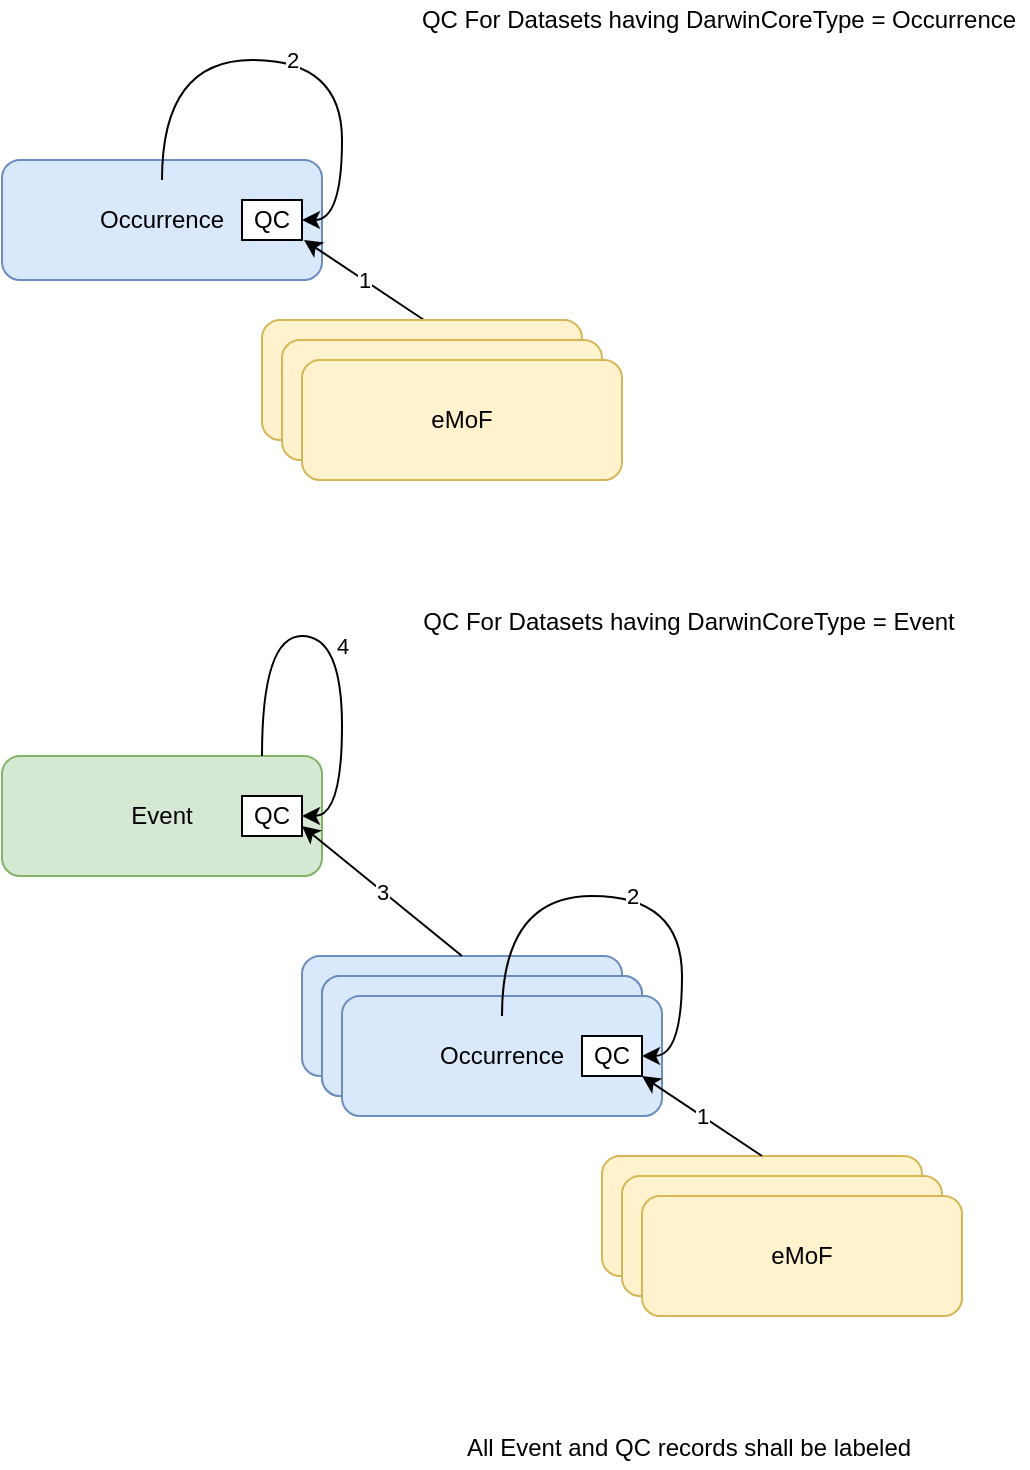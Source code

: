 <mxfile version="14.1.8" type="device"><diagram id="3iUc7P1tOcJ5PRQh-C9X" name="Pagina-1"><mxGraphModel dx="1448" dy="863" grid="1" gridSize="10" guides="1" tooltips="1" connect="1" arrows="1" fold="1" page="1" pageScale="1" pageWidth="827" pageHeight="1169" math="0" shadow="0"><root><mxCell id="0"/><mxCell id="1" parent="0"/><mxCell id="aqWv9l4tHjzbutNFdsZn-25" value="Occurrence" style="rounded=1;whiteSpace=wrap;html=1;fillColor=#dae8fc;strokeColor=#6c8ebf;" vertex="1" parent="1"><mxGeometry x="220" y="498" width="160" height="60" as="geometry"/></mxCell><mxCell id="aqWv9l4tHjzbutNFdsZn-2" value="Occurrence" style="rounded=1;whiteSpace=wrap;html=1;fillColor=#dae8fc;strokeColor=#6c8ebf;" vertex="1" parent="1"><mxGeometry x="70" y="100" width="160" height="60" as="geometry"/></mxCell><mxCell id="aqWv9l4tHjzbutNFdsZn-6" value="1" style="edgeStyle=none;rounded=0;orthogonalLoop=1;jettySize=auto;html=1;exitX=0.5;exitY=0;exitDx=0;exitDy=0;" edge="1" parent="1"><mxGeometry relative="1" as="geometry"><mxPoint x="281" y="180" as="sourcePoint"/><mxPoint x="221" y="140" as="targetPoint"/></mxGeometry></mxCell><mxCell id="aqWv9l4tHjzbutNFdsZn-1" value="eMoF" style="rounded=1;whiteSpace=wrap;html=1;fillColor=#fff2cc;strokeColor=#d6b656;" vertex="1" parent="1"><mxGeometry x="200" y="180" width="160" height="60" as="geometry"/></mxCell><mxCell id="aqWv9l4tHjzbutNFdsZn-3" value="QC" style="rounded=0;whiteSpace=wrap;html=1;" vertex="1" parent="1"><mxGeometry x="190" y="120" width="30" height="20" as="geometry"/></mxCell><mxCell id="aqWv9l4tHjzbutNFdsZn-7" style="edgeStyle=orthogonalEdgeStyle;curved=1;rounded=0;orthogonalLoop=1;jettySize=auto;html=1;entryX=1;entryY=0.5;entryDx=0;entryDy=0;" edge="1" parent="1" target="aqWv9l4tHjzbutNFdsZn-3"><mxGeometry relative="1" as="geometry"><mxPoint x="150" y="110" as="sourcePoint"/><Array as="points"><mxPoint x="150" y="50"/><mxPoint x="240" y="50"/><mxPoint x="240" y="130"/></Array></mxGeometry></mxCell><mxCell id="aqWv9l4tHjzbutNFdsZn-8" value="2" style="edgeLabel;html=1;align=center;verticalAlign=middle;resizable=0;points=[];" vertex="1" connectable="0" parent="aqWv9l4tHjzbutNFdsZn-7"><mxGeometry x="0.0" relative="1" as="geometry"><mxPoint as="offset"/></mxGeometry></mxCell><mxCell id="aqWv9l4tHjzbutNFdsZn-9" value="eMoF" style="rounded=1;whiteSpace=wrap;html=1;fillColor=#fff2cc;strokeColor=#d6b656;" vertex="1" parent="1"><mxGeometry x="210" y="190" width="160" height="60" as="geometry"/></mxCell><mxCell id="aqWv9l4tHjzbutNFdsZn-10" value="eMoF" style="rounded=1;whiteSpace=wrap;html=1;fillColor=#fff2cc;strokeColor=#d6b656;" vertex="1" parent="1"><mxGeometry x="220" y="200" width="160" height="60" as="geometry"/></mxCell><mxCell id="aqWv9l4tHjzbutNFdsZn-11" value="QC For Datasets having DarwinCoreType = Occurrence" style="text;html=1;resizable=0;autosize=1;align=center;verticalAlign=middle;points=[];fillColor=none;strokeColor=none;rounded=0;" vertex="1" parent="1"><mxGeometry x="273" y="20" width="310" height="20" as="geometry"/></mxCell><mxCell id="aqWv9l4tHjzbutNFdsZn-14" value="eMoF" style="rounded=1;whiteSpace=wrap;html=1;fillColor=#fff2cc;strokeColor=#d6b656;" vertex="1" parent="1"><mxGeometry x="370" y="598" width="160" height="60" as="geometry"/></mxCell><mxCell id="aqWv9l4tHjzbutNFdsZn-18" value="eMoF" style="rounded=1;whiteSpace=wrap;html=1;fillColor=#fff2cc;strokeColor=#d6b656;" vertex="1" parent="1"><mxGeometry x="380" y="608" width="160" height="60" as="geometry"/></mxCell><mxCell id="aqWv9l4tHjzbutNFdsZn-19" value="eMoF" style="rounded=1;whiteSpace=wrap;html=1;fillColor=#fff2cc;strokeColor=#d6b656;" vertex="1" parent="1"><mxGeometry x="390" y="618" width="160" height="60" as="geometry"/></mxCell><mxCell id="aqWv9l4tHjzbutNFdsZn-20" value="QC For Datasets having DarwinCoreType = Event" style="text;html=1;resizable=0;autosize=1;align=center;verticalAlign=middle;points=[];fillColor=none;strokeColor=none;rounded=0;" vertex="1" parent="1"><mxGeometry x="273" y="321" width="280" height="20" as="geometry"/></mxCell><mxCell id="aqWv9l4tHjzbutNFdsZn-21" value="Event" style="rounded=1;whiteSpace=wrap;html=1;fillColor=#d5e8d4;strokeColor=#82b366;" vertex="1" parent="1"><mxGeometry x="70" y="398" width="160" height="60" as="geometry"/></mxCell><mxCell id="aqWv9l4tHjzbutNFdsZn-22" value="QC" style="rounded=0;whiteSpace=wrap;html=1;" vertex="1" parent="1"><mxGeometry x="190" y="418" width="30" height="20" as="geometry"/></mxCell><mxCell id="aqWv9l4tHjzbutNFdsZn-23" value="Occurrence" style="rounded=1;whiteSpace=wrap;html=1;fillColor=#dae8fc;strokeColor=#6c8ebf;" vertex="1" parent="1"><mxGeometry x="230" y="508" width="160" height="60" as="geometry"/></mxCell><mxCell id="aqWv9l4tHjzbutNFdsZn-24" value="Occurrence" style="rounded=1;whiteSpace=wrap;html=1;fillColor=#dae8fc;strokeColor=#6c8ebf;" vertex="1" parent="1"><mxGeometry x="230" y="508" width="160" height="60" as="geometry"/></mxCell><mxCell id="aqWv9l4tHjzbutNFdsZn-12" value="Occurrence" style="rounded=1;whiteSpace=wrap;html=1;fillColor=#dae8fc;strokeColor=#6c8ebf;" vertex="1" parent="1"><mxGeometry x="240" y="518" width="160" height="60" as="geometry"/></mxCell><mxCell id="aqWv9l4tHjzbutNFdsZn-16" style="edgeStyle=orthogonalEdgeStyle;curved=1;rounded=0;orthogonalLoop=1;jettySize=auto;html=1;entryX=1;entryY=0.5;entryDx=0;entryDy=0;" edge="1" parent="1" target="aqWv9l4tHjzbutNFdsZn-15"><mxGeometry relative="1" as="geometry"><mxPoint x="320" y="528" as="sourcePoint"/><Array as="points"><mxPoint x="320" y="468"/><mxPoint x="410" y="468"/><mxPoint x="410" y="548"/></Array></mxGeometry></mxCell><mxCell id="aqWv9l4tHjzbutNFdsZn-17" value="2" style="edgeLabel;html=1;align=center;verticalAlign=middle;resizable=0;points=[];" vertex="1" connectable="0" parent="aqWv9l4tHjzbutNFdsZn-16"><mxGeometry x="0.0" relative="1" as="geometry"><mxPoint as="offset"/></mxGeometry></mxCell><mxCell id="aqWv9l4tHjzbutNFdsZn-15" value="QC" style="rounded=0;whiteSpace=wrap;html=1;" vertex="1" parent="1"><mxGeometry x="360" y="538" width="30" height="20" as="geometry"/></mxCell><mxCell id="aqWv9l4tHjzbutNFdsZn-13" value="1" style="edgeStyle=none;rounded=0;orthogonalLoop=1;jettySize=auto;html=1;exitX=0.5;exitY=0;exitDx=0;exitDy=0;" edge="1" parent="1" source="aqWv9l4tHjzbutNFdsZn-14" target="aqWv9l4tHjzbutNFdsZn-15"><mxGeometry relative="1" as="geometry"/></mxCell><mxCell id="aqWv9l4tHjzbutNFdsZn-26" style="edgeStyle=orthogonalEdgeStyle;curved=1;rounded=0;orthogonalLoop=1;jettySize=auto;html=1;" edge="1" parent="1"><mxGeometry relative="1" as="geometry"><mxPoint x="200" y="398" as="sourcePoint"/><Array as="points"><mxPoint x="200" y="338"/><mxPoint x="240" y="338"/></Array><mxPoint x="220" y="428" as="targetPoint"/></mxGeometry></mxCell><mxCell id="aqWv9l4tHjzbutNFdsZn-27" value="4" style="edgeLabel;html=1;align=center;verticalAlign=middle;resizable=0;points=[];" vertex="1" connectable="0" parent="aqWv9l4tHjzbutNFdsZn-26"><mxGeometry x="0.0" relative="1" as="geometry"><mxPoint as="offset"/></mxGeometry></mxCell><mxCell id="aqWv9l4tHjzbutNFdsZn-28" value="3" style="edgeStyle=none;rounded=0;orthogonalLoop=1;jettySize=auto;html=1;exitX=0.5;exitY=0;exitDx=0;exitDy=0;entryX=1;entryY=0.75;entryDx=0;entryDy=0;" edge="1" parent="1" source="aqWv9l4tHjzbutNFdsZn-25" target="aqWv9l4tHjzbutNFdsZn-22"><mxGeometry relative="1" as="geometry"><mxPoint x="460" y="608" as="sourcePoint"/><mxPoint x="400" y="568" as="targetPoint"/></mxGeometry></mxCell><mxCell id="aqWv9l4tHjzbutNFdsZn-29" value="All Event and QC records shall be labeled" style="text;html=1;resizable=0;autosize=1;align=center;verticalAlign=middle;points=[];fillColor=none;strokeColor=none;rounded=0;" vertex="1" parent="1"><mxGeometry x="293" y="734" width="240" height="20" as="geometry"/></mxCell></root></mxGraphModel></diagram></mxfile>